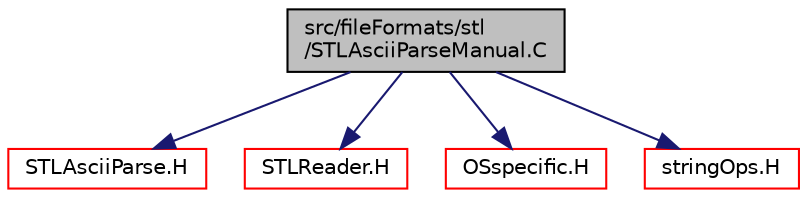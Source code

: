 digraph "src/fileFormats/stl/STLAsciiParseManual.C"
{
  bgcolor="transparent";
  edge [fontname="Helvetica",fontsize="10",labelfontname="Helvetica",labelfontsize="10"];
  node [fontname="Helvetica",fontsize="10",shape=record];
  Node1 [label="src/fileFormats/stl\l/STLAsciiParseManual.C",height=0.2,width=0.4,color="black", fillcolor="grey75", style="filled" fontcolor="black"];
  Node1 -> Node2 [color="midnightblue",fontsize="10",style="solid",fontname="Helvetica"];
  Node2 [label="STLAsciiParse.H",height=0.2,width=0.4,color="red",URL="$STLAsciiParse_8H.html"];
  Node1 -> Node3 [color="midnightblue",fontsize="10",style="solid",fontname="Helvetica"];
  Node3 [label="STLReader.H",height=0.2,width=0.4,color="red",URL="$STLReader_8H.html"];
  Node1 -> Node4 [color="midnightblue",fontsize="10",style="solid",fontname="Helvetica"];
  Node4 [label="OSspecific.H",height=0.2,width=0.4,color="red",URL="$OSspecific_8H.html",tooltip="Functions used by OpenFOAM that are specific to POSIX compliant operating systems and need to be repl..."];
  Node1 -> Node5 [color="midnightblue",fontsize="10",style="solid",fontname="Helvetica"];
  Node5 [label="stringOps.H",height=0.2,width=0.4,color="red",URL="$stringOps_8H.html"];
}
